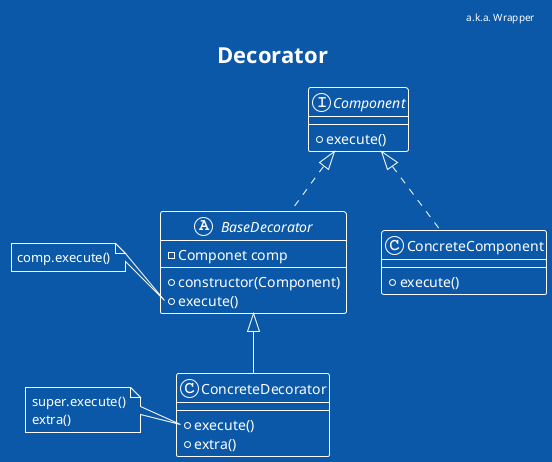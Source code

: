 @startuml Decorator
title Decorator
header a.k.a. Wrapper
!theme amiga

interface Component {
  + execute()
}

class ConcreteComponent implements Component {
  + execute()
}

abstract class BaseDecorator implements Component {
  - Componet comp
  + constructor(Component)
  + execute()
}

note left of BaseDecorator::execute
  comp.execute()
end note

class ConcreteDecorator extends BaseDecorator {
  + execute()
  + extra()
}

note left of ConcreteDecorator::execute
  super.execute()
  extra()
end note
@enduml